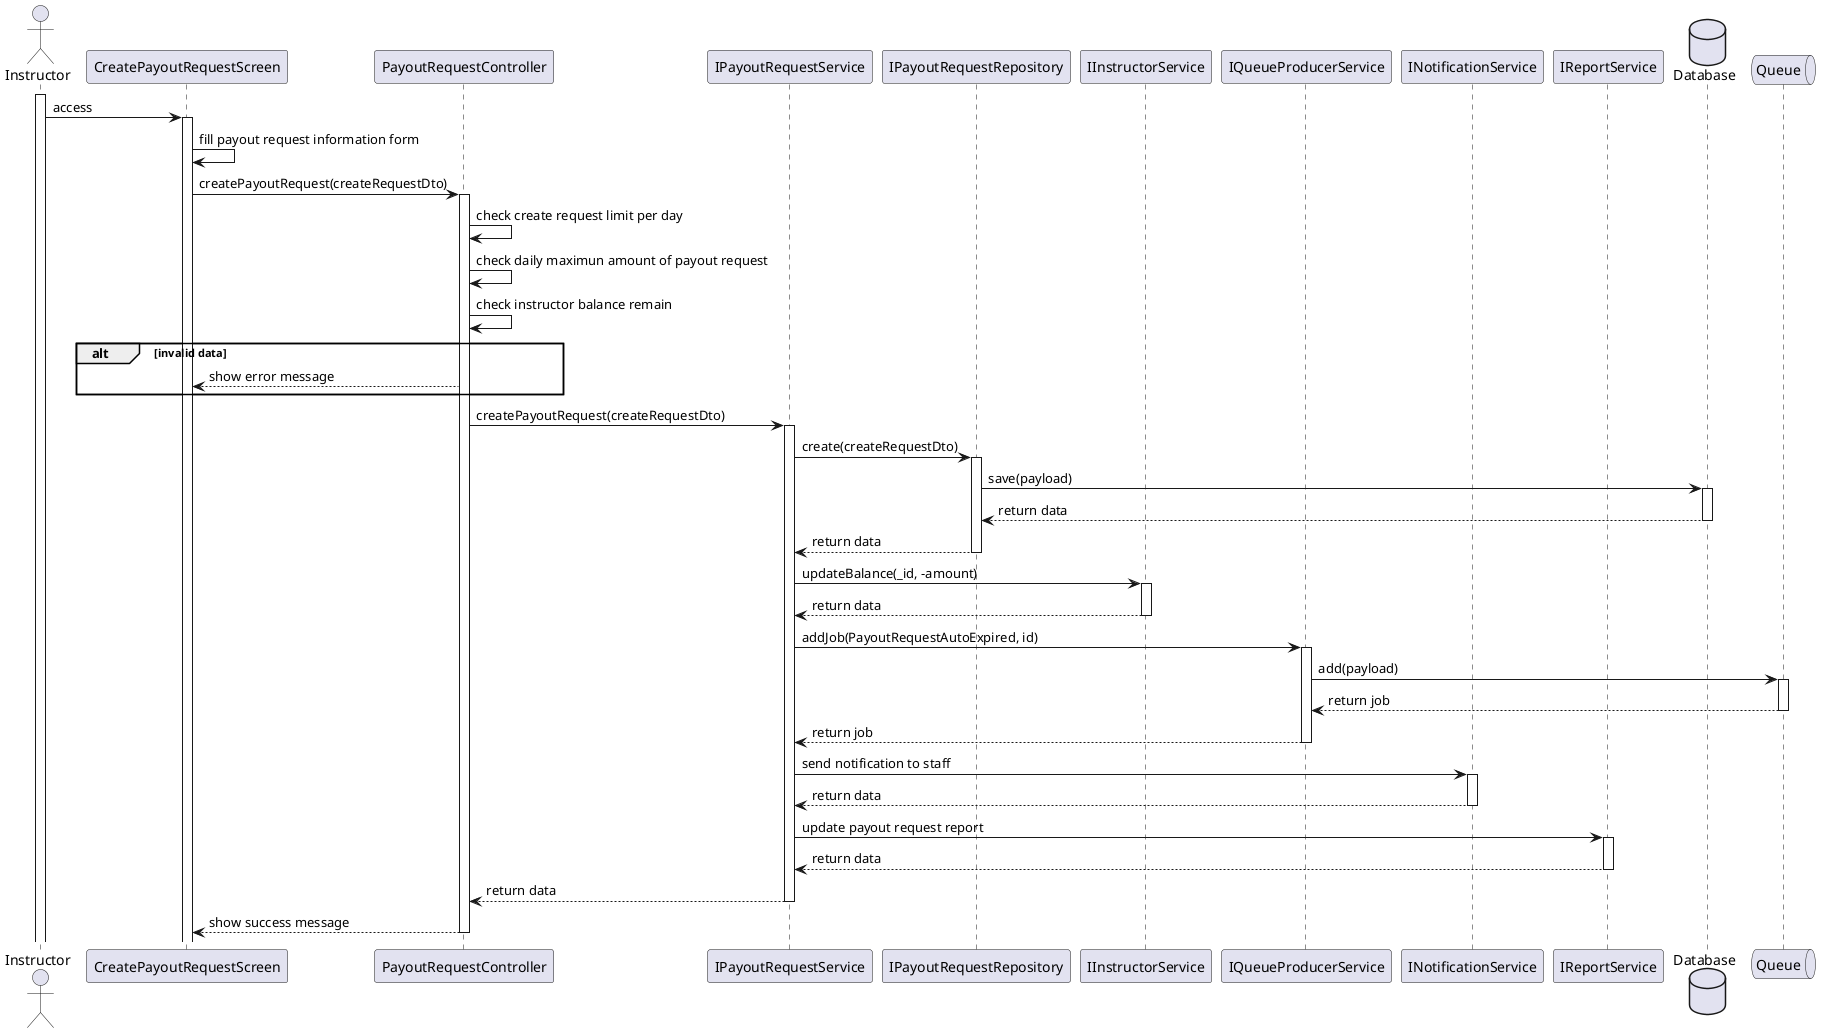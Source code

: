 @startuml
actor Instructor
activate Instructor

participant CreatePayoutRequestScreen
Instructor -> CreatePayoutRequestScreen: access
activate CreatePayoutRequestScreen
CreatePayoutRequestScreen -> CreatePayoutRequestScreen: fill payout request information form

participant PayoutRequestController
CreatePayoutRequestScreen -> PayoutRequestController: createPayoutRequest(createRequestDto)
activate PayoutRequestController
PayoutRequestController -> PayoutRequestController: check create request limit per day
PayoutRequestController -> PayoutRequestController: check daily maximun amount of payout request
PayoutRequestController -> PayoutRequestController: check instructor balance remain

alt invalid data
    PayoutRequestController --> CreatePayoutRequestScreen: show error message
end

participant IPayoutRequestService
PayoutRequestController -> IPayoutRequestService: createPayoutRequest(createRequestDto)
activate IPayoutRequestService

participant IPayoutRequestRepository
IPayoutRequestService -> IPayoutRequestRepository: create(createRequestDto)
activate IPayoutRequestRepository

database Database
IPayoutRequestRepository -> Database: save(payload)
activate Database
Database --> IPayoutRequestRepository: return data
deactivate Database

IPayoutRequestRepository --> IPayoutRequestService: return data
deactivate IPayoutRequestRepository

participant IInstructorService
IPayoutRequestService -> IInstructorService: updateBalance(_id, -amount)
activate IInstructorService

IInstructorService --> IPayoutRequestService: return data
deactivate IInstructorService

participant IQueueProducerService
IPayoutRequestService -> IQueueProducerService: addJob(PayoutRequestAutoExpired, id)
activate IQueueProducerService

participant INotificationService
participant IReportService
database Database

queue Queue
IQueueProducerService -> Queue: add(payload)
activate Queue
Queue --> IQueueProducerService: return job
deactivate Queue

IQueueProducerService --> IPayoutRequestService: return job
deactivate IQueueProducerService

IPayoutRequestService -> INotificationService: send notification to staff
activate INotificationService

INotificationService --> IPayoutRequestService: return data
deactivate INotificationService

IPayoutRequestService -> IReportService: update payout request report
activate IReportService

IReportService --> IPayoutRequestService: return data
deactivate IReportService

IPayoutRequestService --> PayoutRequestController: return data
deactivate IPayoutRequestService

PayoutRequestController --> CreatePayoutRequestScreen: show success message
deactivate PayoutRequestController
@enduml